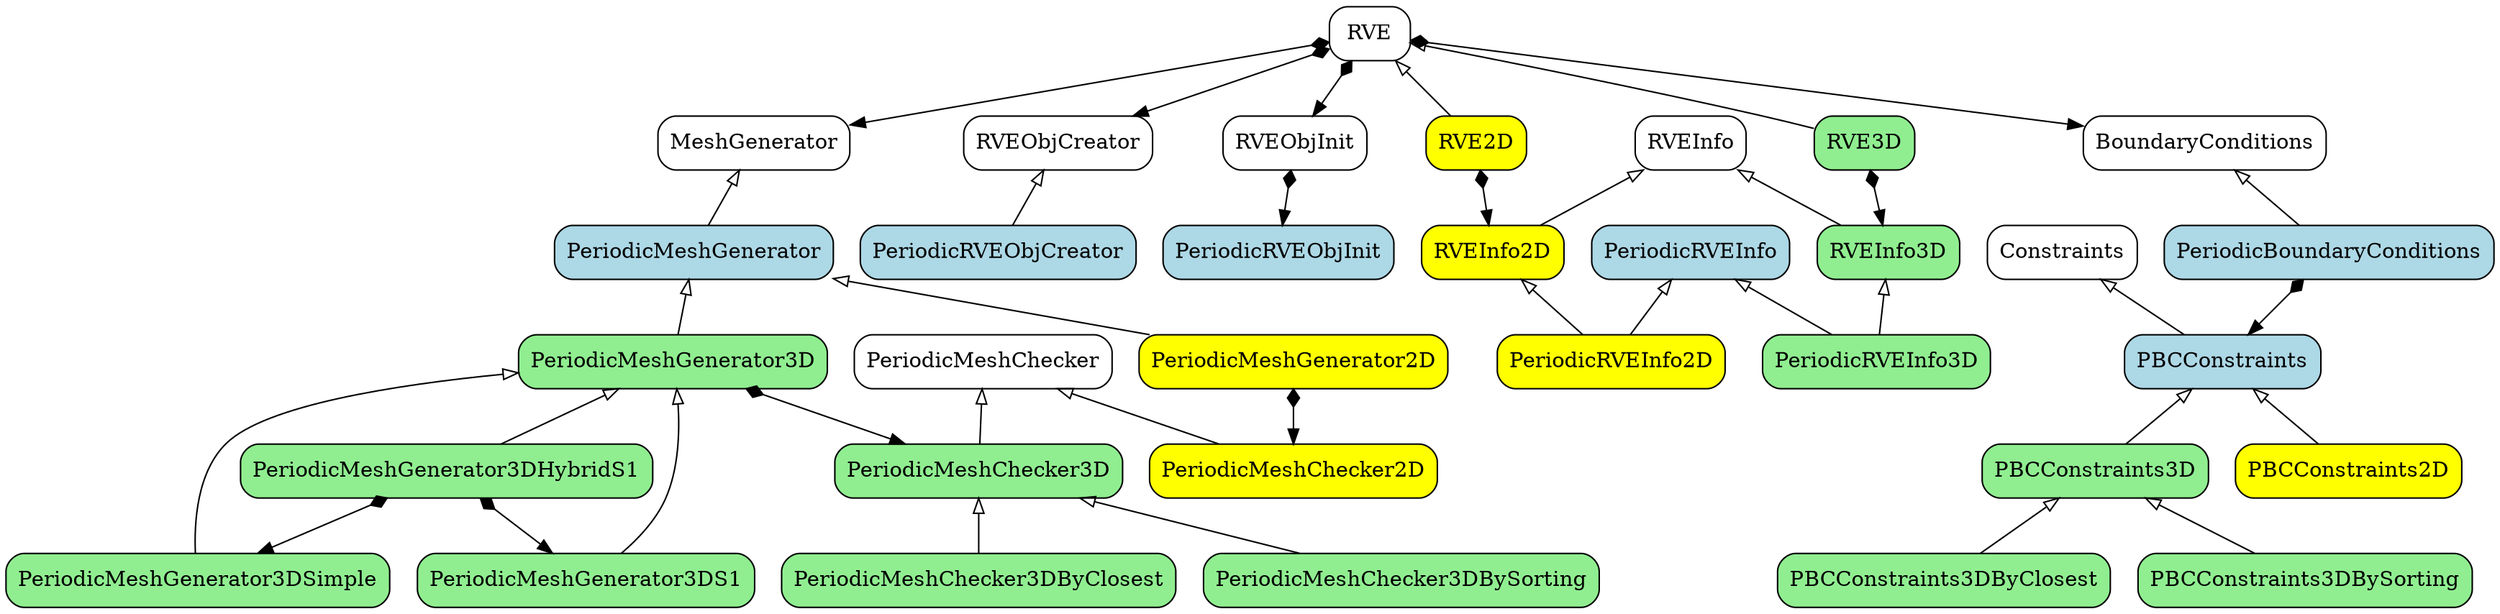 digraph RVE {

    node[shape=record, style=rounded]
    RVE[label = "{RVE}"]
    BoundaryConditions[label = "{BoundaryConditions}"]
    MeshGenerator[label = "{MeshGenerator}"]
    PeriodicMeshChecker[label = "{PeriodicMeshChecker}"]
    Constraints[label = "{Constraints}"]
    RVEInfo[label="{RVEInfo}"]
    RVEObjCreator[label="RVEObjCreator"]
    RVEObjInit[label="RVEObjInit"]

    node[shape=record, style="rounded, filled", fillcolor=lightblue]
    PeriodicBoundaryConditions[label = "{PeriodicBoundaryConditions}"]
    PBCConstraints[label = "{PBCConstraints}"]
    PeriodicMeshGenerator[label = "{PeriodicMeshGenerator}"]
    PeriodicRVEInfo[label = "{PeriodicRVEInfo}"]
    PeriodRVEObjCreator[label = "{PeriodicRVEObjCreator}"]
    PeriodicRVEObjInit[label="PeriodicRVEObjInit"]

    node[shape=record, style="rounded, filled", fillcolor=yellow]
    RVE2D[label = "{RVE2D}"]
    PBCConstraints2D[label = "{PBCConstraints2D}"]
    RVEInfo2D[label="{RVEInfo2D}"]
    PeriodicMeshChecker2D[label = "{PeriodicMeshChecker2D}"]
    PeriodicMeshGenerator2D[label= "{PeriodicMeshGenerator2D}"]
    PeriodicRVEInfo2D[label="{PeriodicRVEInfo2D}"]

    node[shape=record, style="rounded, filled", fillcolor=lightgreen]
    RVE3D[label = "{RVE3D}"]
    PBCConstraints3D[label = "{PBCConstraints3D}"]
    PBCConstraints3DByClosest[label = "{PBCConstraints3DByClosest}"]
    PBCConstraints3DBySorting[label = "{PBCConstraints3DBySorting}"]
    RVEInfo3D[label="{RVEInfo3D}"]
    PeriodicRVEInfo3D[label="{PeriodicRVEInfo3D}"]
    PeriodicMeshChecker3D[label = "{PeriodicMeshChecker3D}"]
    PeriodicMeshChecker3DByClosest[label = "{PeriodicMeshChecker3DByClosest}"]
    PeriodicMeshChecker3DBySorting[label = "{PeriodicMeshChecker3DBySorting}"]
    PeriodicMeshGenerator3D[label= "{PeriodicMeshGenerator3D}"]
    PeriodicMeshGenerator3DSimple[label= "{PeriodicMeshGenerator3DSimple}"]
    PeriodicMeshGenerator3DS1[label= "{PeriodicMeshGenerator3DS1}"]
    PeriodicMeshGenerator3DHybridS1[label= "{PeriodicMeshGenerator3DHybridS1}"]

    // generalizations
    edge[dir=back, arrowtail=empty, style=normal]
    RVE->RVE2D
    RVE->RVE3D
    BoundaryConditions->PeriodicBoundaryConditions
    MeshGenerator->PeriodicMeshGenerator
    Constraints->PBCConstraints
    PBCConstraints->PBCConstraints2D
    PBCConstraints->PBCConstraints3D
    PBCConstraints3D->PBCConstraints3DByClosest
    PBCConstraints3D->PBCConstraints3DBySorting
    RVEInfo->RVEInfo2D
    RVEInfo->RVEInfo3D
    PeriodicMeshChecker->PeriodicMeshChecker2D
    PeriodicMeshChecker->PeriodicMeshChecker3D
    PeriodicMeshChecker3D->PeriodicMeshChecker3DByClosest
    PeriodicMeshChecker3D->PeriodicMeshChecker3DBySorting
    PeriodicMeshGenerator->PeriodicMeshGenerator2D
    PeriodicMeshGenerator->PeriodicMeshGenerator3D
    PeriodicRVEInfo->PeriodicRVEInfo2D
    RVEInfo2D->PeriodicRVEInfo2D
    PeriodicRVEInfo->PeriodicRVEInfo3D
    RVEInfo3D->PeriodicRVEInfo3D
    RVEObjCreator->PeriodRVEObjCreator
    PeriodicMeshGenerator3D->PeriodicMeshGenerator3DSimple
    PeriodicMeshGenerator3D->PeriodicMeshGenerator3DS1
    PeriodicMeshGenerator3D->PeriodicMeshGenerator3DHybridS1

    // dependencies
    edge[dir=normal, arrowhead=normal, style=dashed]
    // PeriodicMeshGenerator->RVEInfo
    // PeriodicMeshChecker->RVEInfo

    // compositions
    edge[dir=both, arrowtail=diamond, arrowhead=normal, style=normal]
    RVE2D->RVEInfo2D
    RVE3D->RVEInfo3D
    RVE->MeshGenerator
    RVE->BoundaryConditions
    PeriodicMeshGenerator2D->PeriodicMeshChecker2D
    PeriodicMeshGenerator3D->PeriodicMeshChecker3D
    RVE->RVEObjCreator
    PeriodicBoundaryConditions->PBCConstraints
    RVE->RVEObjInit
    RVEObjInit->PeriodicRVEObjInit
    PeriodicMeshGenerator3DHybridS1->PeriodicMeshGenerator3DSimple
    PeriodicMeshGenerator3DHybridS1->PeriodicMeshGenerator3DS1

}